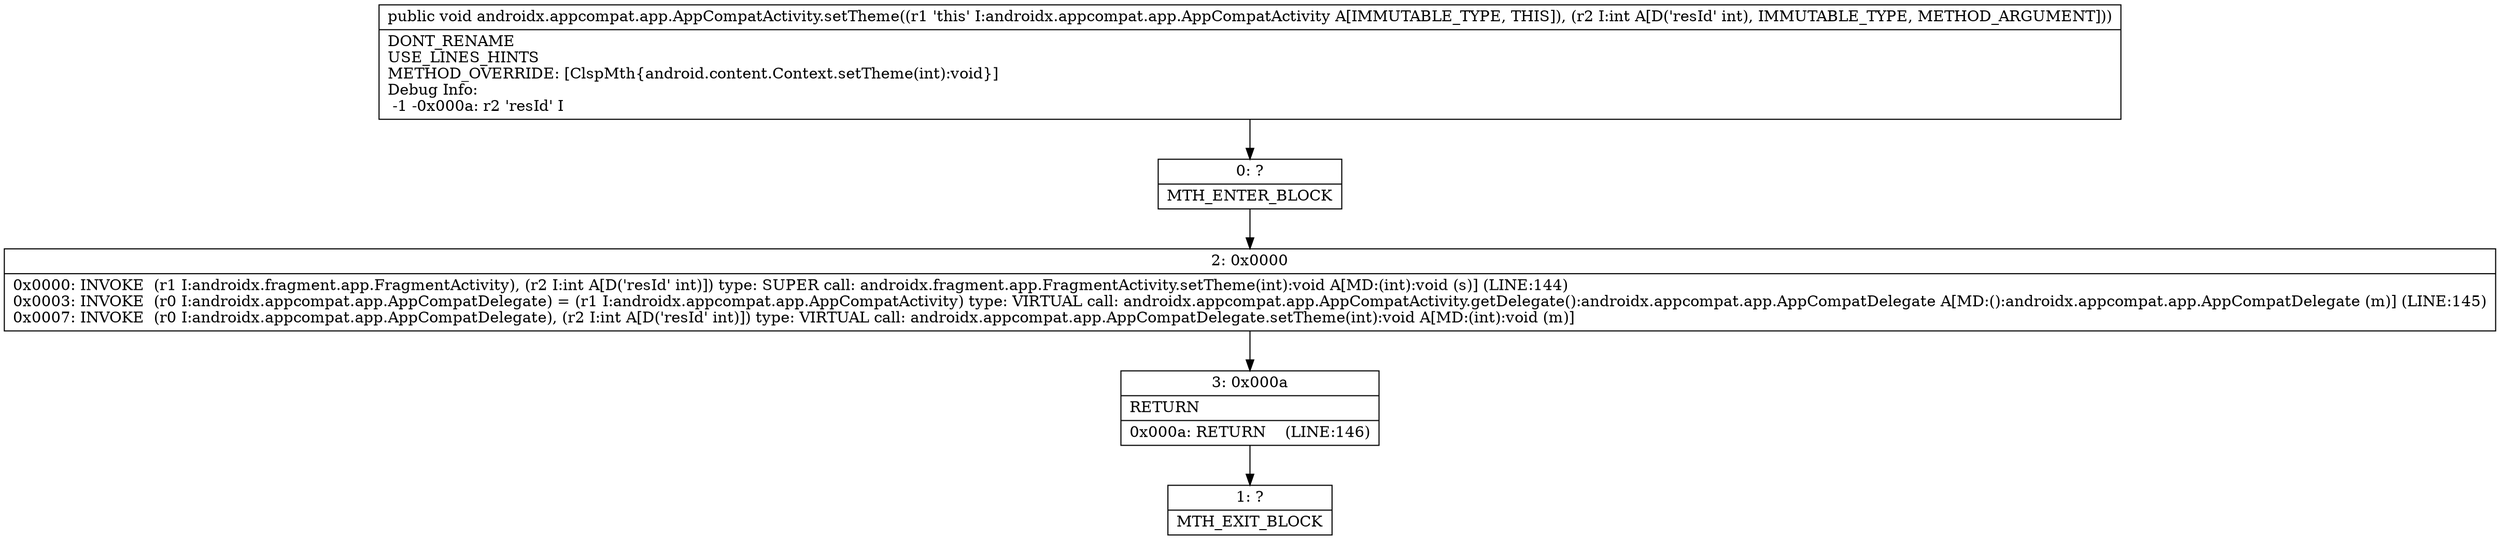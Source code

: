 digraph "CFG forandroidx.appcompat.app.AppCompatActivity.setTheme(I)V" {
Node_0 [shape=record,label="{0\:\ ?|MTH_ENTER_BLOCK\l}"];
Node_2 [shape=record,label="{2\:\ 0x0000|0x0000: INVOKE  (r1 I:androidx.fragment.app.FragmentActivity), (r2 I:int A[D('resId' int)]) type: SUPER call: androidx.fragment.app.FragmentActivity.setTheme(int):void A[MD:(int):void (s)] (LINE:144)\l0x0003: INVOKE  (r0 I:androidx.appcompat.app.AppCompatDelegate) = (r1 I:androidx.appcompat.app.AppCompatActivity) type: VIRTUAL call: androidx.appcompat.app.AppCompatActivity.getDelegate():androidx.appcompat.app.AppCompatDelegate A[MD:():androidx.appcompat.app.AppCompatDelegate (m)] (LINE:145)\l0x0007: INVOKE  (r0 I:androidx.appcompat.app.AppCompatDelegate), (r2 I:int A[D('resId' int)]) type: VIRTUAL call: androidx.appcompat.app.AppCompatDelegate.setTheme(int):void A[MD:(int):void (m)]\l}"];
Node_3 [shape=record,label="{3\:\ 0x000a|RETURN\l|0x000a: RETURN    (LINE:146)\l}"];
Node_1 [shape=record,label="{1\:\ ?|MTH_EXIT_BLOCK\l}"];
MethodNode[shape=record,label="{public void androidx.appcompat.app.AppCompatActivity.setTheme((r1 'this' I:androidx.appcompat.app.AppCompatActivity A[IMMUTABLE_TYPE, THIS]), (r2 I:int A[D('resId' int), IMMUTABLE_TYPE, METHOD_ARGUMENT]))  | DONT_RENAME\lUSE_LINES_HINTS\lMETHOD_OVERRIDE: [ClspMth\{android.content.Context.setTheme(int):void\}]\lDebug Info:\l  \-1 \-0x000a: r2 'resId' I\l}"];
MethodNode -> Node_0;Node_0 -> Node_2;
Node_2 -> Node_3;
Node_3 -> Node_1;
}

